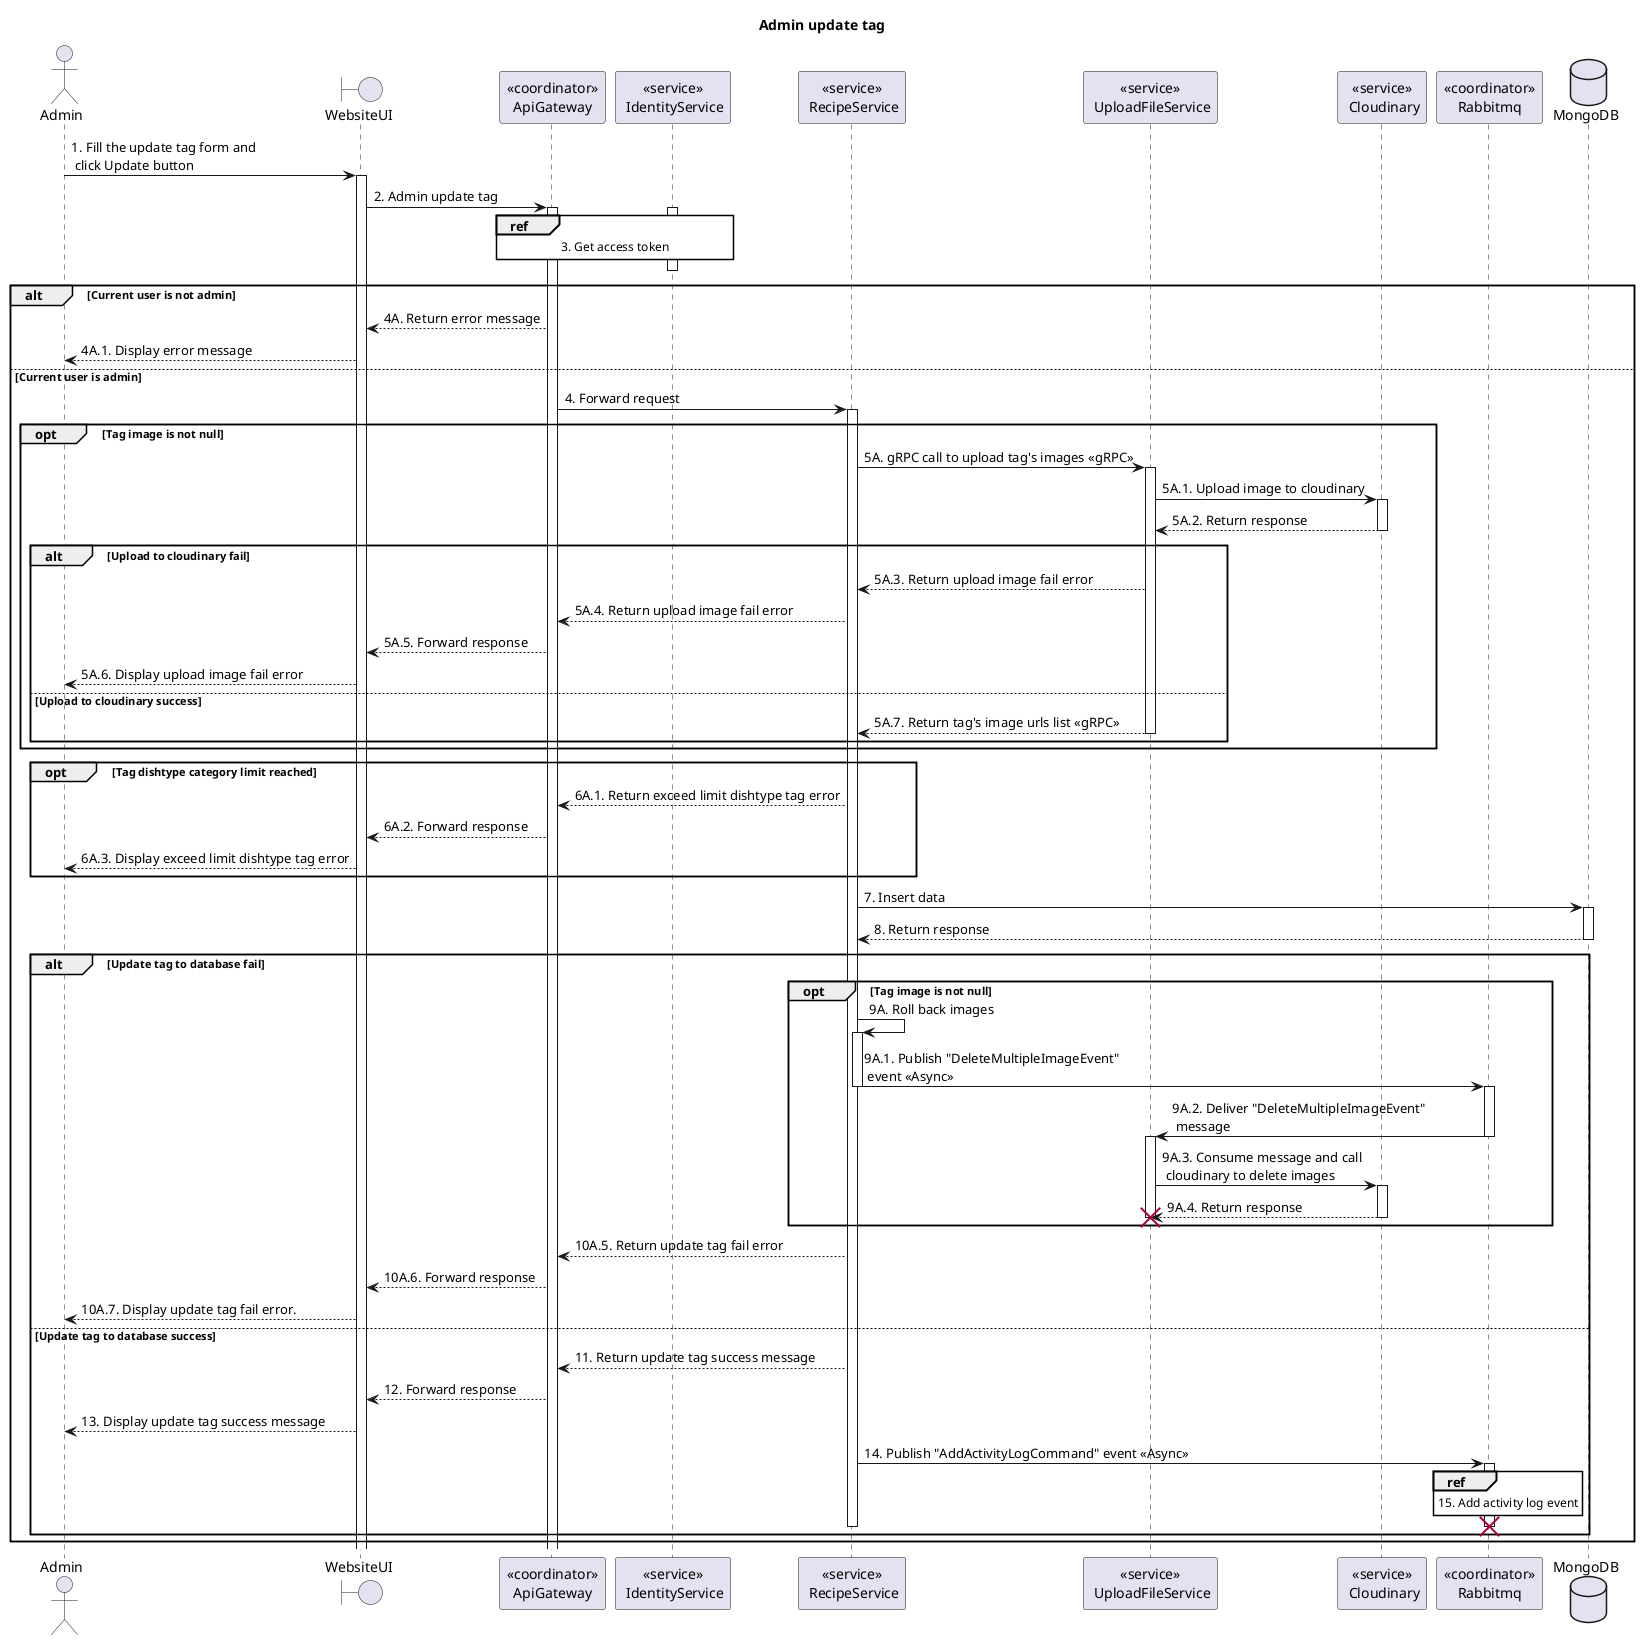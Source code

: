 @startuml Sequence
title "Admin update tag"
' Style section
<style>
  sequenceDiagram {
    reference {
      BackGroundColor white
    }
}
</style>

actor Admin
boundary WebsiteUI
participant "<<coordinator>>\nApiGateway" as ApiGateway
participant "<<service>>\n IdentityService" as IdentityService
participant "<<service>>\n RecipeService" as RecipeService
participant "<<service>>\n UploadFileService" as UploadFileService
participant "<<service>>\n Cloudinary" as Cloudinary
participant "<<coordinator>>\nRabbitmq" as Rabbitmq
database MongoDB

Admin -> WebsiteUI++: 1. Fill the update tag form and \n click Update button
WebsiteUI -> ApiGateway++: 2. Admin update tag

activate IdentityService
ref over ApiGateway, IdentityService: 3. Get access token
ApiGateway -[hidden]-> IdentityService
deactivate IdentityService

alt Current user is not admin
    WebsiteUI <-- ApiGateway: 4A. Return error message
    Admin <-- WebsiteUI: 4A.1. Display error message
else Current user is admin
    ApiGateway -> RecipeService++: 4. Forward request
    opt Tag image is not null
        RecipeService -> UploadFileService++: 5A. gRPC call to upload tag's images <<gRPC>>
        UploadFileService -> Cloudinary++: 5A.1. Upload image to cloudinary
        UploadFileService <-- Cloudinary--: 5A.2. Return response
        alt Upload to cloudinary fail
            RecipeService <-- UploadFileService: 5A.3. Return upload image fail error
            ApiGateway <-- RecipeService: 5A.4. Return upload image fail error
            WebsiteUI <-- ApiGateway: 5A.5. Forward response
            Admin <-- WebsiteUI: 5A.6. Display upload image fail error
        else Upload to cloudinary success 
            RecipeService <-- UploadFileService--: 5A.7. Return tag's image urls list <<gRPC>>
        end alt 
    end opt
    opt Tag dishtype category limit reached
            ApiGateway <-- RecipeService: 6A.1. Return exceed limit dishtype tag error
            WebsiteUI <-- ApiGateway: 6A.2. Forward response
            Admin <-- WebsiteUI: 6A.3. Display exceed limit dishtype tag error
    end opt
    RecipeService -> MongoDB++: 7. Insert data
    RecipeService <-- MongoDB--: 8. Return response
    alt Update tag to database fail
        opt Tag image is not null
            RecipeService -> RecipeService: 9A. Roll back images
            activate RecipeService
            RecipeService -> Rabbitmq: 9A.1. Publish "DeleteMultipleImageEvent" \n event <<Async>>
            deactivate RecipeService
            activate Rabbitmq
            Rabbitmq -> UploadFileService: 9A.2. Deliver "DeleteMultipleImageEvent"\n message
            deactivate Rabbitmq
            activate UploadFileService
            UploadFileService -> Cloudinary++: 9A.3. Consume message and call \n cloudinary to delete images
            UploadFileService <-- Cloudinary--: 9A.4. Return response
            destroy UploadFileService
            deactivate UploadFileService
        end opt
        ApiGateway <-- RecipeService: 10A.5. Return update tag fail error
        WebsiteUI <-- ApiGateway: 10A.6. Forward response
        Admin <-- WebsiteUI: 10A.7. Display update tag fail error.
    else Update tag to database success
        ApiGateway <-- RecipeService: 11. Return update tag success message
        WebsiteUI <-- ApiGateway: 12. Forward response
        Admin <-- WebsiteUI: 13. Display update tag success message
        RecipeService -> Rabbitmq: 14. Publish "AddActivityLogCommand" event <<Async>>
        activate Rabbitmq
        ref over Rabbitmq: 15. Add activity log event
        RecipeService -[hidden]-> Rabbitmq
        deactivate Rabbitmq
        destroy Rabbitmq
        deactivate RecipeService
    end alt 
end alt

@enduml